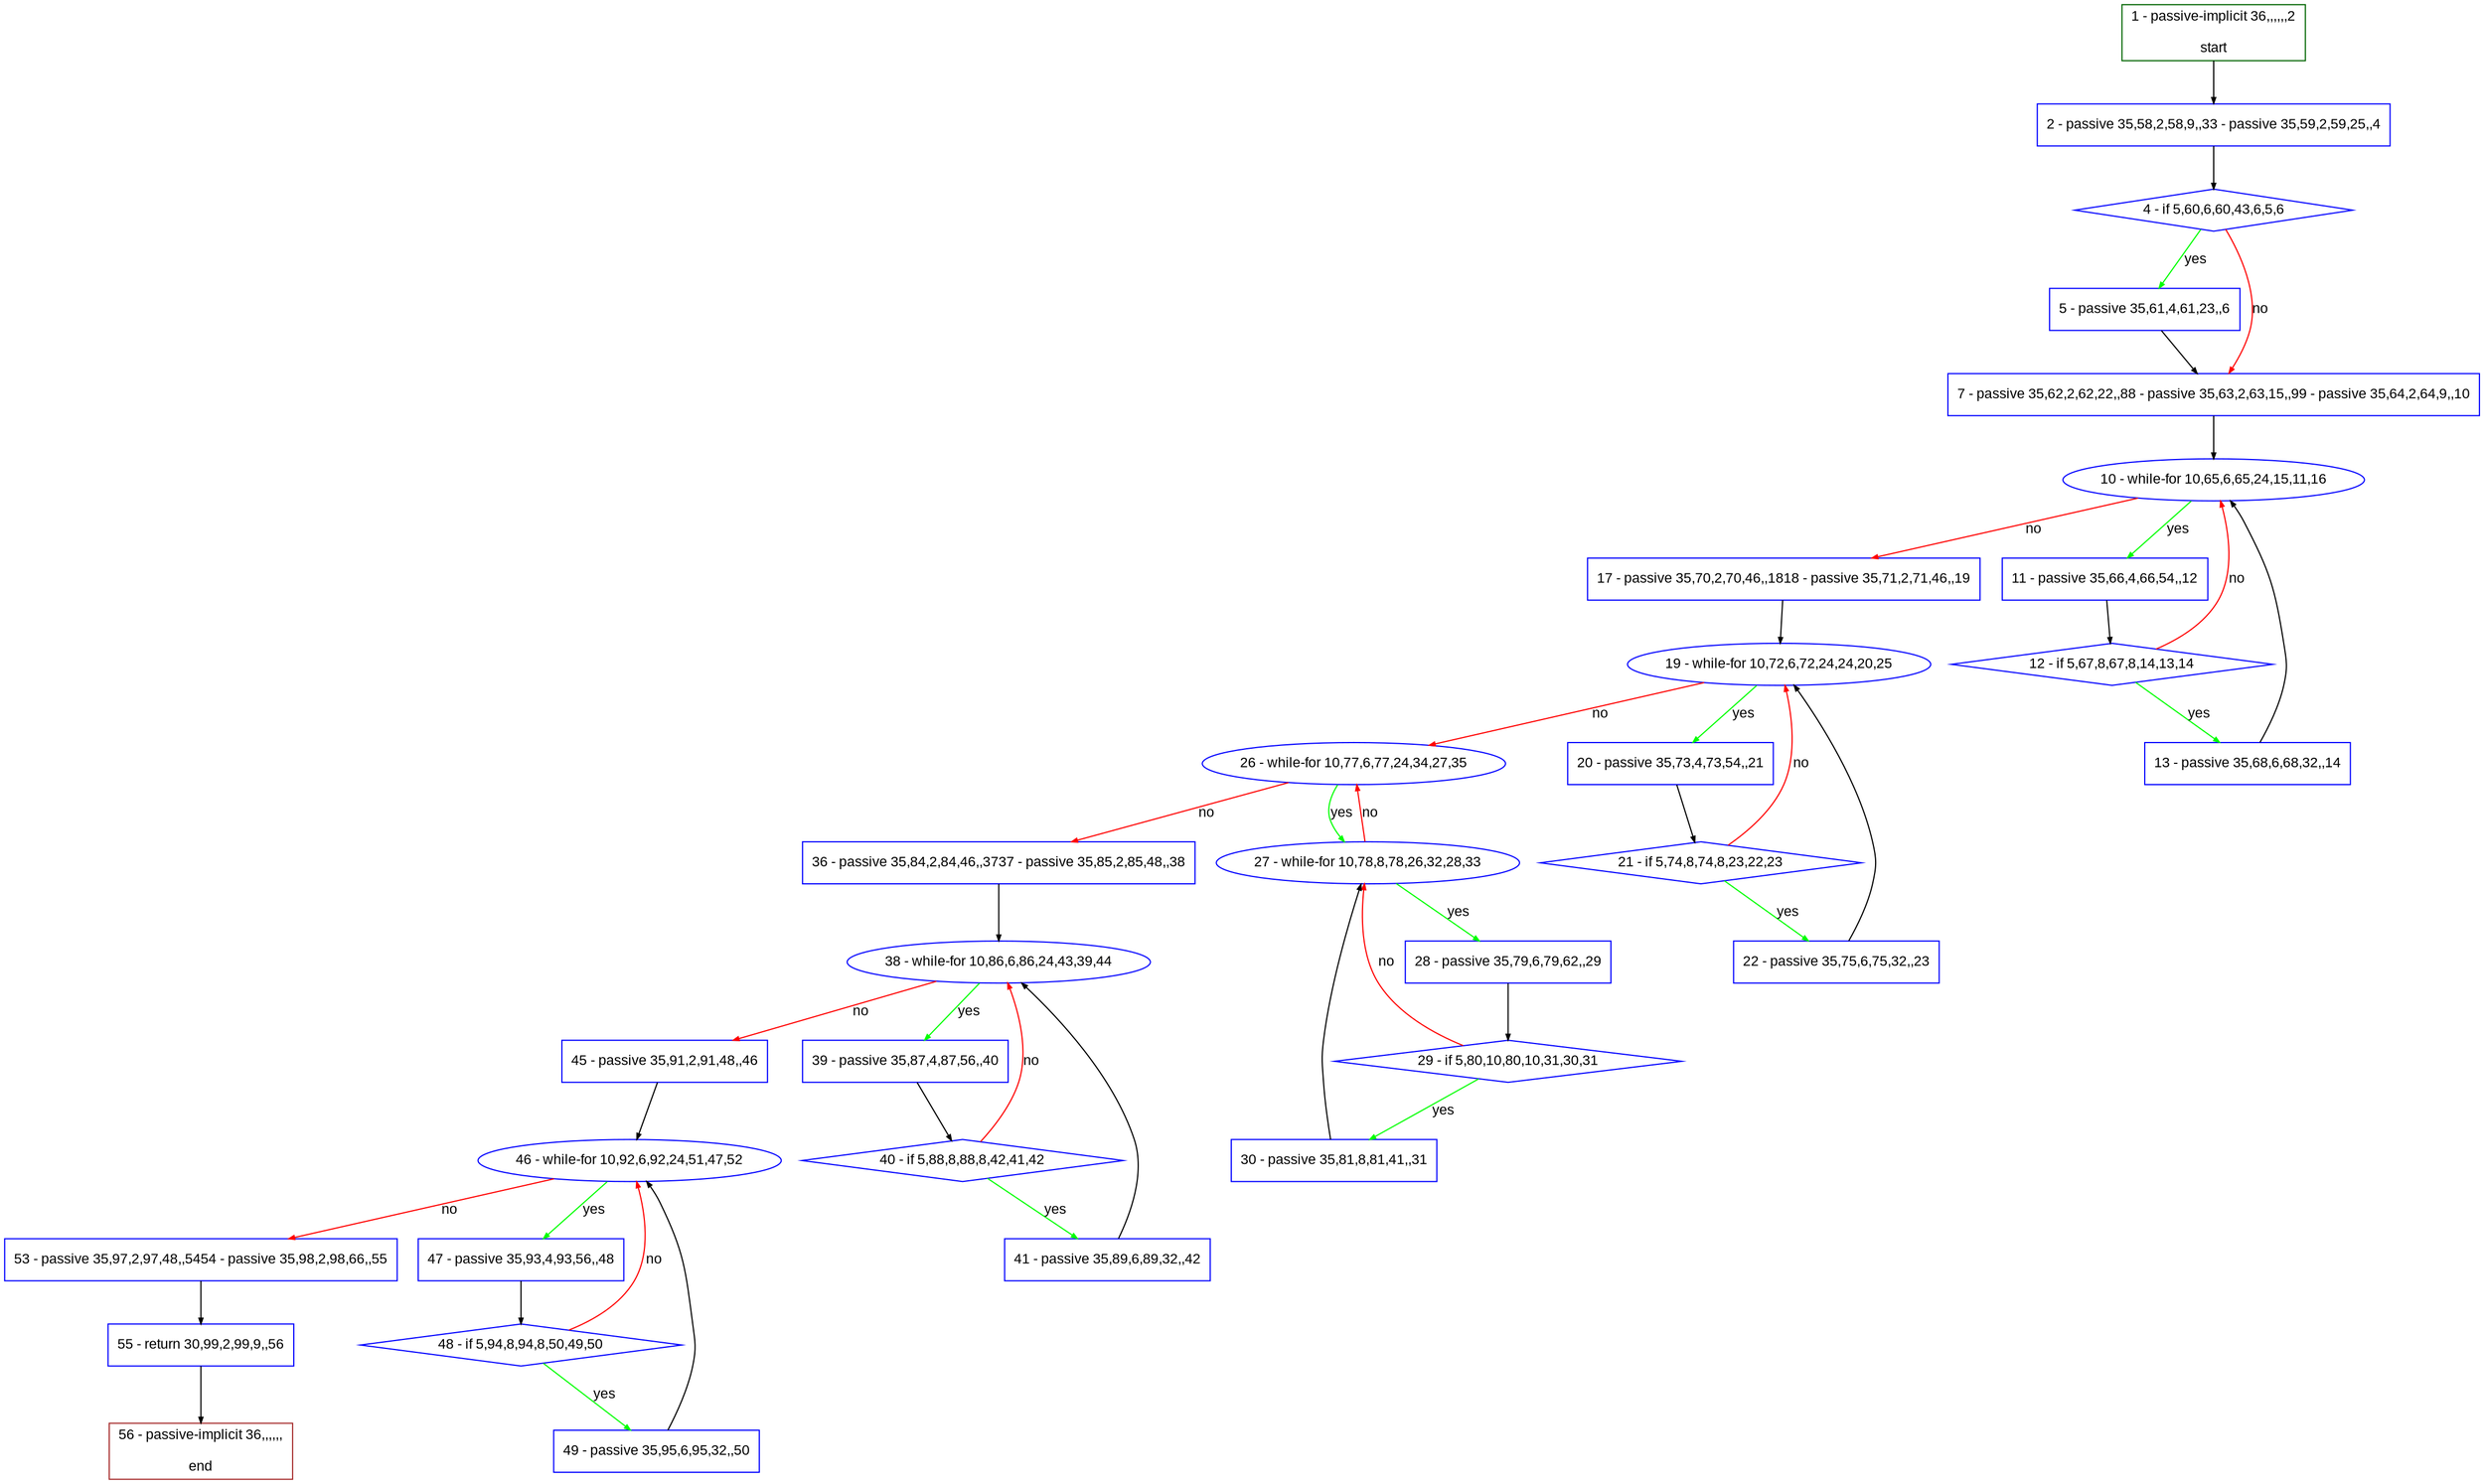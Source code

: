 digraph "" {
  graph [pack="true", label="", fontsize="12", packmode="clust", fontname="Arial", fillcolor="#FFFFCC", bgcolor="white", style="rounded,filled", compound="true"];
  node [node_initialized="no", label="", color="grey", fontsize="12", fillcolor="white", fontname="Arial", style="filled", shape="rectangle", compound="true", fixedsize="false"];
  edge [fontcolor="black", arrowhead="normal", arrowtail="none", arrowsize="0.5", ltail="", label="", color="black", fontsize="12", lhead="", fontname="Arial", dir="forward", compound="true"];
  __N1 [label="2 - passive 35,58,2,58,9,,33 - passive 35,59,2,59,25,,4", color="#0000ff", fillcolor="#ffffff", style="filled", shape="box"];
  __N2 [label="1 - passive-implicit 36,,,,,,2\n\nstart", color="#006400", fillcolor="#ffffff", style="filled", shape="box"];
  __N3 [label="4 - if 5,60,6,60,43,6,5,6", color="#0000ff", fillcolor="#ffffff", style="filled", shape="diamond"];
  __N4 [label="5 - passive 35,61,4,61,23,,6", color="#0000ff", fillcolor="#ffffff", style="filled", shape="box"];
  __N5 [label="7 - passive 35,62,2,62,22,,88 - passive 35,63,2,63,15,,99 - passive 35,64,2,64,9,,10", color="#0000ff", fillcolor="#ffffff", style="filled", shape="box"];
  __N6 [label="10 - while-for 10,65,6,65,24,15,11,16", color="#0000ff", fillcolor="#ffffff", style="filled", shape="oval"];
  __N7 [label="11 - passive 35,66,4,66,54,,12", color="#0000ff", fillcolor="#ffffff", style="filled", shape="box"];
  __N8 [label="17 - passive 35,70,2,70,46,,1818 - passive 35,71,2,71,46,,19", color="#0000ff", fillcolor="#ffffff", style="filled", shape="box"];
  __N9 [label="12 - if 5,67,8,67,8,14,13,14", color="#0000ff", fillcolor="#ffffff", style="filled", shape="diamond"];
  __N10 [label="13 - passive 35,68,6,68,32,,14", color="#0000ff", fillcolor="#ffffff", style="filled", shape="box"];
  __N11 [label="19 - while-for 10,72,6,72,24,24,20,25", color="#0000ff", fillcolor="#ffffff", style="filled", shape="oval"];
  __N12 [label="20 - passive 35,73,4,73,54,,21", color="#0000ff", fillcolor="#ffffff", style="filled", shape="box"];
  __N13 [label="26 - while-for 10,77,6,77,24,34,27,35", color="#0000ff", fillcolor="#ffffff", style="filled", shape="oval"];
  __N14 [label="21 - if 5,74,8,74,8,23,22,23", color="#0000ff", fillcolor="#ffffff", style="filled", shape="diamond"];
  __N15 [label="22 - passive 35,75,6,75,32,,23", color="#0000ff", fillcolor="#ffffff", style="filled", shape="box"];
  __N16 [label="27 - while-for 10,78,8,78,26,32,28,33", color="#0000ff", fillcolor="#ffffff", style="filled", shape="oval"];
  __N17 [label="36 - passive 35,84,2,84,46,,3737 - passive 35,85,2,85,48,,38", color="#0000ff", fillcolor="#ffffff", style="filled", shape="box"];
  __N18 [label="28 - passive 35,79,6,79,62,,29", color="#0000ff", fillcolor="#ffffff", style="filled", shape="box"];
  __N19 [label="29 - if 5,80,10,80,10,31,30,31", color="#0000ff", fillcolor="#ffffff", style="filled", shape="diamond"];
  __N20 [label="30 - passive 35,81,8,81,41,,31", color="#0000ff", fillcolor="#ffffff", style="filled", shape="box"];
  __N21 [label="38 - while-for 10,86,6,86,24,43,39,44", color="#0000ff", fillcolor="#ffffff", style="filled", shape="oval"];
  __N22 [label="39 - passive 35,87,4,87,56,,40", color="#0000ff", fillcolor="#ffffff", style="filled", shape="box"];
  __N23 [label="45 - passive 35,91,2,91,48,,46", color="#0000ff", fillcolor="#ffffff", style="filled", shape="box"];
  __N24 [label="40 - if 5,88,8,88,8,42,41,42", color="#0000ff", fillcolor="#ffffff", style="filled", shape="diamond"];
  __N25 [label="41 - passive 35,89,6,89,32,,42", color="#0000ff", fillcolor="#ffffff", style="filled", shape="box"];
  __N26 [label="46 - while-for 10,92,6,92,24,51,47,52", color="#0000ff", fillcolor="#ffffff", style="filled", shape="oval"];
  __N27 [label="47 - passive 35,93,4,93,56,,48", color="#0000ff", fillcolor="#ffffff", style="filled", shape="box"];
  __N28 [label="53 - passive 35,97,2,97,48,,5454 - passive 35,98,2,98,66,,55", color="#0000ff", fillcolor="#ffffff", style="filled", shape="box"];
  __N29 [label="48 - if 5,94,8,94,8,50,49,50", color="#0000ff", fillcolor="#ffffff", style="filled", shape="diamond"];
  __N30 [label="49 - passive 35,95,6,95,32,,50", color="#0000ff", fillcolor="#ffffff", style="filled", shape="box"];
  __N31 [label="55 - return 30,99,2,99,9,,56", color="#0000ff", fillcolor="#ffffff", style="filled", shape="box"];
  __N32 [label="56 - passive-implicit 36,,,,,,\n\nend", color="#a52a2a", fillcolor="#ffffff", style="filled", shape="box"];
  __N2 -> __N1 [arrowhead="normal", arrowtail="none", color="#000000", label="", dir="forward"];
  __N1 -> __N3 [arrowhead="normal", arrowtail="none", color="#000000", label="", dir="forward"];
  __N3 -> __N4 [arrowhead="normal", arrowtail="none", color="#00ff00", label="yes", dir="forward"];
  __N3 -> __N5 [arrowhead="normal", arrowtail="none", color="#ff0000", label="no", dir="forward"];
  __N4 -> __N5 [arrowhead="normal", arrowtail="none", color="#000000", label="", dir="forward"];
  __N5 -> __N6 [arrowhead="normal", arrowtail="none", color="#000000", label="", dir="forward"];
  __N6 -> __N7 [arrowhead="normal", arrowtail="none", color="#00ff00", label="yes", dir="forward"];
  __N6 -> __N8 [arrowhead="normal", arrowtail="none", color="#ff0000", label="no", dir="forward"];
  __N7 -> __N9 [arrowhead="normal", arrowtail="none", color="#000000", label="", dir="forward"];
  __N9 -> __N6 [arrowhead="normal", arrowtail="none", color="#ff0000", label="no", dir="forward"];
  __N9 -> __N10 [arrowhead="normal", arrowtail="none", color="#00ff00", label="yes", dir="forward"];
  __N10 -> __N6 [arrowhead="normal", arrowtail="none", color="#000000", label="", dir="forward"];
  __N8 -> __N11 [arrowhead="normal", arrowtail="none", color="#000000", label="", dir="forward"];
  __N11 -> __N12 [arrowhead="normal", arrowtail="none", color="#00ff00", label="yes", dir="forward"];
  __N11 -> __N13 [arrowhead="normal", arrowtail="none", color="#ff0000", label="no", dir="forward"];
  __N12 -> __N14 [arrowhead="normal", arrowtail="none", color="#000000", label="", dir="forward"];
  __N14 -> __N11 [arrowhead="normal", arrowtail="none", color="#ff0000", label="no", dir="forward"];
  __N14 -> __N15 [arrowhead="normal", arrowtail="none", color="#00ff00", label="yes", dir="forward"];
  __N15 -> __N11 [arrowhead="normal", arrowtail="none", color="#000000", label="", dir="forward"];
  __N13 -> __N16 [arrowhead="normal", arrowtail="none", color="#00ff00", label="yes", dir="forward"];
  __N16 -> __N13 [arrowhead="normal", arrowtail="none", color="#ff0000", label="no", dir="forward"];
  __N13 -> __N17 [arrowhead="normal", arrowtail="none", color="#ff0000", label="no", dir="forward"];
  __N16 -> __N18 [arrowhead="normal", arrowtail="none", color="#00ff00", label="yes", dir="forward"];
  __N18 -> __N19 [arrowhead="normal", arrowtail="none", color="#000000", label="", dir="forward"];
  __N19 -> __N16 [arrowhead="normal", arrowtail="none", color="#ff0000", label="no", dir="forward"];
  __N19 -> __N20 [arrowhead="normal", arrowtail="none", color="#00ff00", label="yes", dir="forward"];
  __N20 -> __N16 [arrowhead="normal", arrowtail="none", color="#000000", label="", dir="forward"];
  __N17 -> __N21 [arrowhead="normal", arrowtail="none", color="#000000", label="", dir="forward"];
  __N21 -> __N22 [arrowhead="normal", arrowtail="none", color="#00ff00", label="yes", dir="forward"];
  __N21 -> __N23 [arrowhead="normal", arrowtail="none", color="#ff0000", label="no", dir="forward"];
  __N22 -> __N24 [arrowhead="normal", arrowtail="none", color="#000000", label="", dir="forward"];
  __N24 -> __N21 [arrowhead="normal", arrowtail="none", color="#ff0000", label="no", dir="forward"];
  __N24 -> __N25 [arrowhead="normal", arrowtail="none", color="#00ff00", label="yes", dir="forward"];
  __N25 -> __N21 [arrowhead="normal", arrowtail="none", color="#000000", label="", dir="forward"];
  __N23 -> __N26 [arrowhead="normal", arrowtail="none", color="#000000", label="", dir="forward"];
  __N26 -> __N27 [arrowhead="normal", arrowtail="none", color="#00ff00", label="yes", dir="forward"];
  __N26 -> __N28 [arrowhead="normal", arrowtail="none", color="#ff0000", label="no", dir="forward"];
  __N27 -> __N29 [arrowhead="normal", arrowtail="none", color="#000000", label="", dir="forward"];
  __N29 -> __N26 [arrowhead="normal", arrowtail="none", color="#ff0000", label="no", dir="forward"];
  __N29 -> __N30 [arrowhead="normal", arrowtail="none", color="#00ff00", label="yes", dir="forward"];
  __N30 -> __N26 [arrowhead="normal", arrowtail="none", color="#000000", label="", dir="forward"];
  __N28 -> __N31 [arrowhead="normal", arrowtail="none", color="#000000", label="", dir="forward"];
  __N31 -> __N32 [arrowhead="normal", arrowtail="none", color="#000000", label="", dir="forward"];
}
